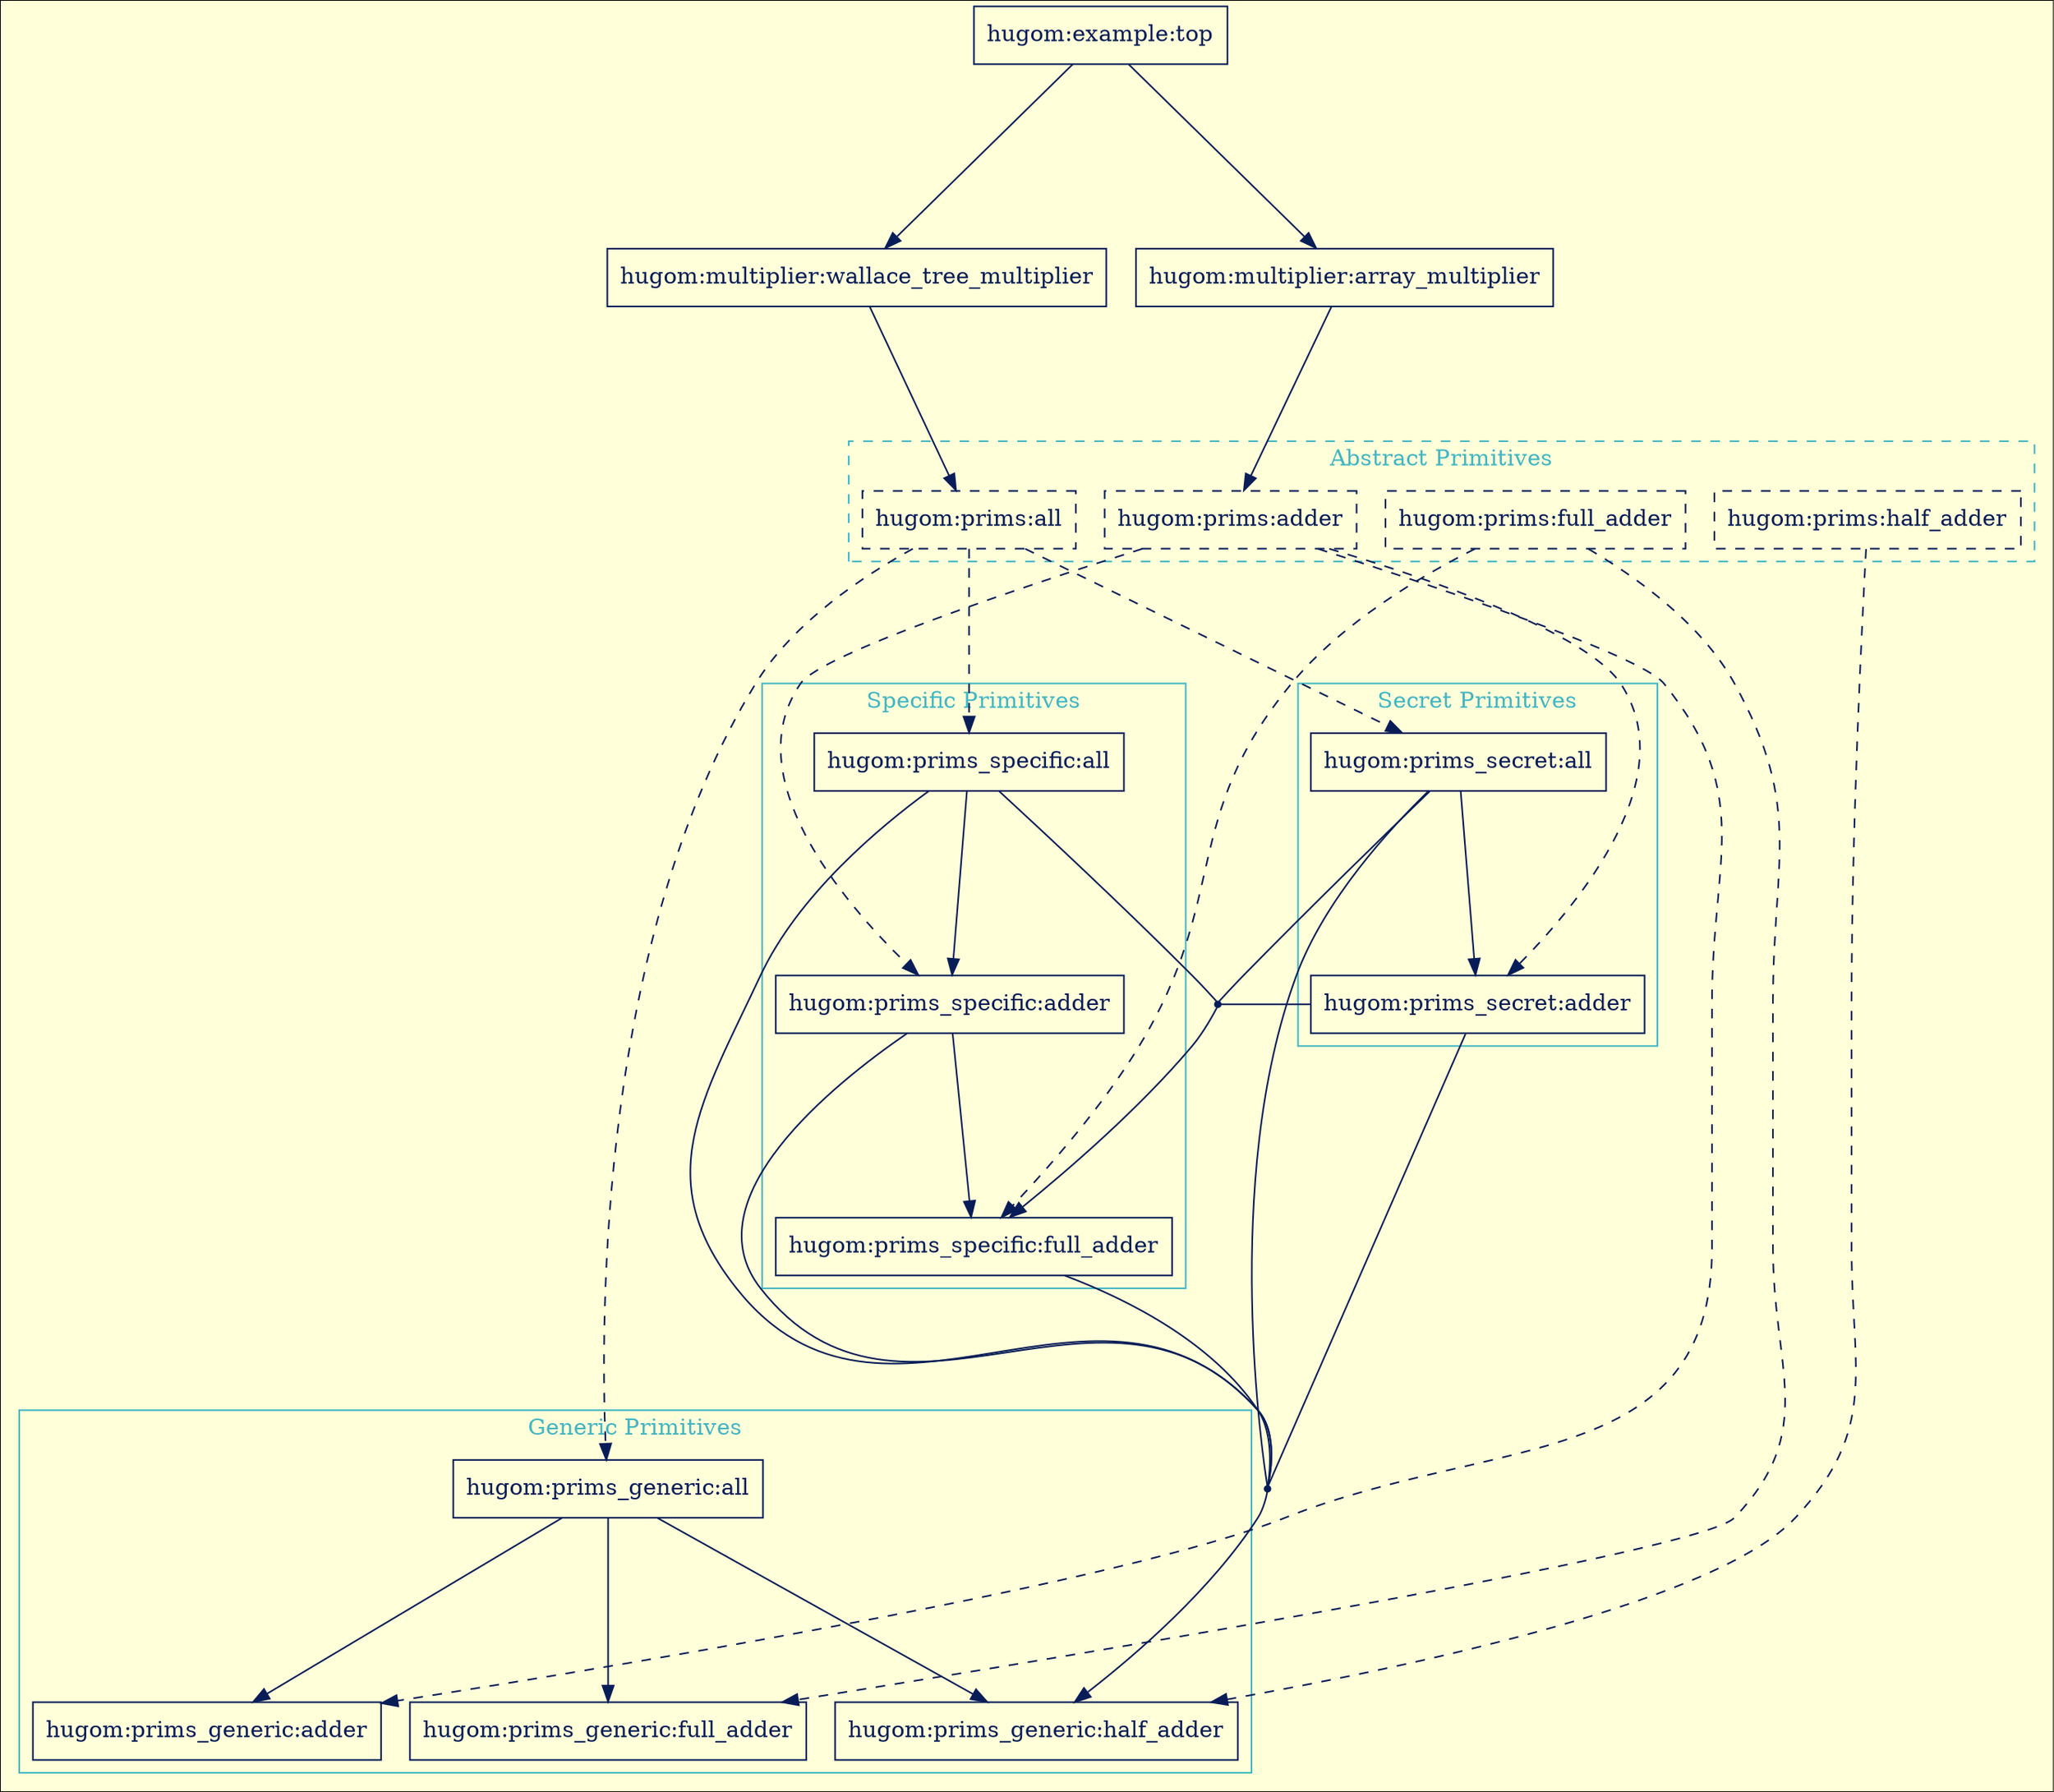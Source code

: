 // SPDX-FileCopyrightText: lowRISC contributors
// SPDX-License-Identifier: Apache-2.0
// SPDX-FileContributor: Hugo McNally

digraph G {
  graph[
    layout="dot",
    ranksep=1.6,
    compound=true,
    colorscheme=ylgnbu9,
    color=5,
    fontcolor=5,
    bgcolor=1,
  ]
  node [colorscheme=ylgnbu9, color=9, fontcolor=9 shape=rect]
  edge [colorscheme=ylgnbu9, color=9]

  subgraph cluster_abs {
    label="Abstract Primitives"
    style=dashed;
    node [style=dashed]

    abs_all [label="hugom:prims:all"]
    abs_adder [label="hugom:prims:adder"]
    abs_full_adder [label="hugom:prims:full_adder"]
    abs_half_adder [label="hugom:prims:half_adder"]
  }

  subgraph cluster_gen {
    label="Generic Primitives"
    gen_all [label="hugom:prims_generic:all"]
    gen_adder [label="hugom:prims_generic:adder"]
    gen_full_adder [label="hugom:prims_generic:full_adder"]
    gen_half_adder [label="hugom:prims_generic:half_adder"]
  }

  subgraph cluster_spe {
    label="Specific Primitives"

    spe_all [label="hugom:prims_specific:all"]
    spe_adder [label="hugom:prims_specific:adder"]
    spe_full_adder [label="hugom:prims_specific:full_adder"]
  }

  subgraph cluster_sec {
    label="Secret Primitives"
    sec_all [label="hugom:prims_secret:all"]
    sec_adder [label="hugom:prims_secret:adder"]
  }

  top [label="hugom:example:top"]
  array_multiplier [label="hugom:multiplier:array_multiplier"]
  wallace_tree_multiplier [label="hugom:multiplier:wallace_tree_multiplier"]

  node [shape=point];
  gen_half_adder_p;
  spe_full_adder_p;

  edge [style=solid];
  top -> array_multiplier;
  top -> wallace_tree_multiplier;

  array_multiplier -> abs_adder;
  wallace_tree_multiplier -> abs_all;

  gen_all -> {gen_adder gen_full_adder gen_half_adder};

  spe_all -> spe_adder;
  spe_adder -> spe_full_adder;

  sec_all -> sec_adder;

  gen_half_adder_p -> gen_half_adder;
  spe_full_adder_p -> spe_full_adder;

  edge [dir=none];
  spe_all -> {spe_full_adder_p, gen_half_adder_p};
  spe_adder -> gen_half_adder_p;
  spe_full_adder -> gen_half_adder_p;

  sec_all -> {spe_full_adder_p, gen_half_adder_p};
  sec_adder -> {spe_full_adder_p, gen_half_adder_p};

  edge [style=dashed, dir=forward];
  abs_all -> {gen_all spe_all sec_all};

  abs_adder -> {gen_adder spe_adder, sec_adder};

  abs_full_adder -> {gen_full_adder spe_full_adder};

  abs_half_adder -> gen_half_adder;
}
